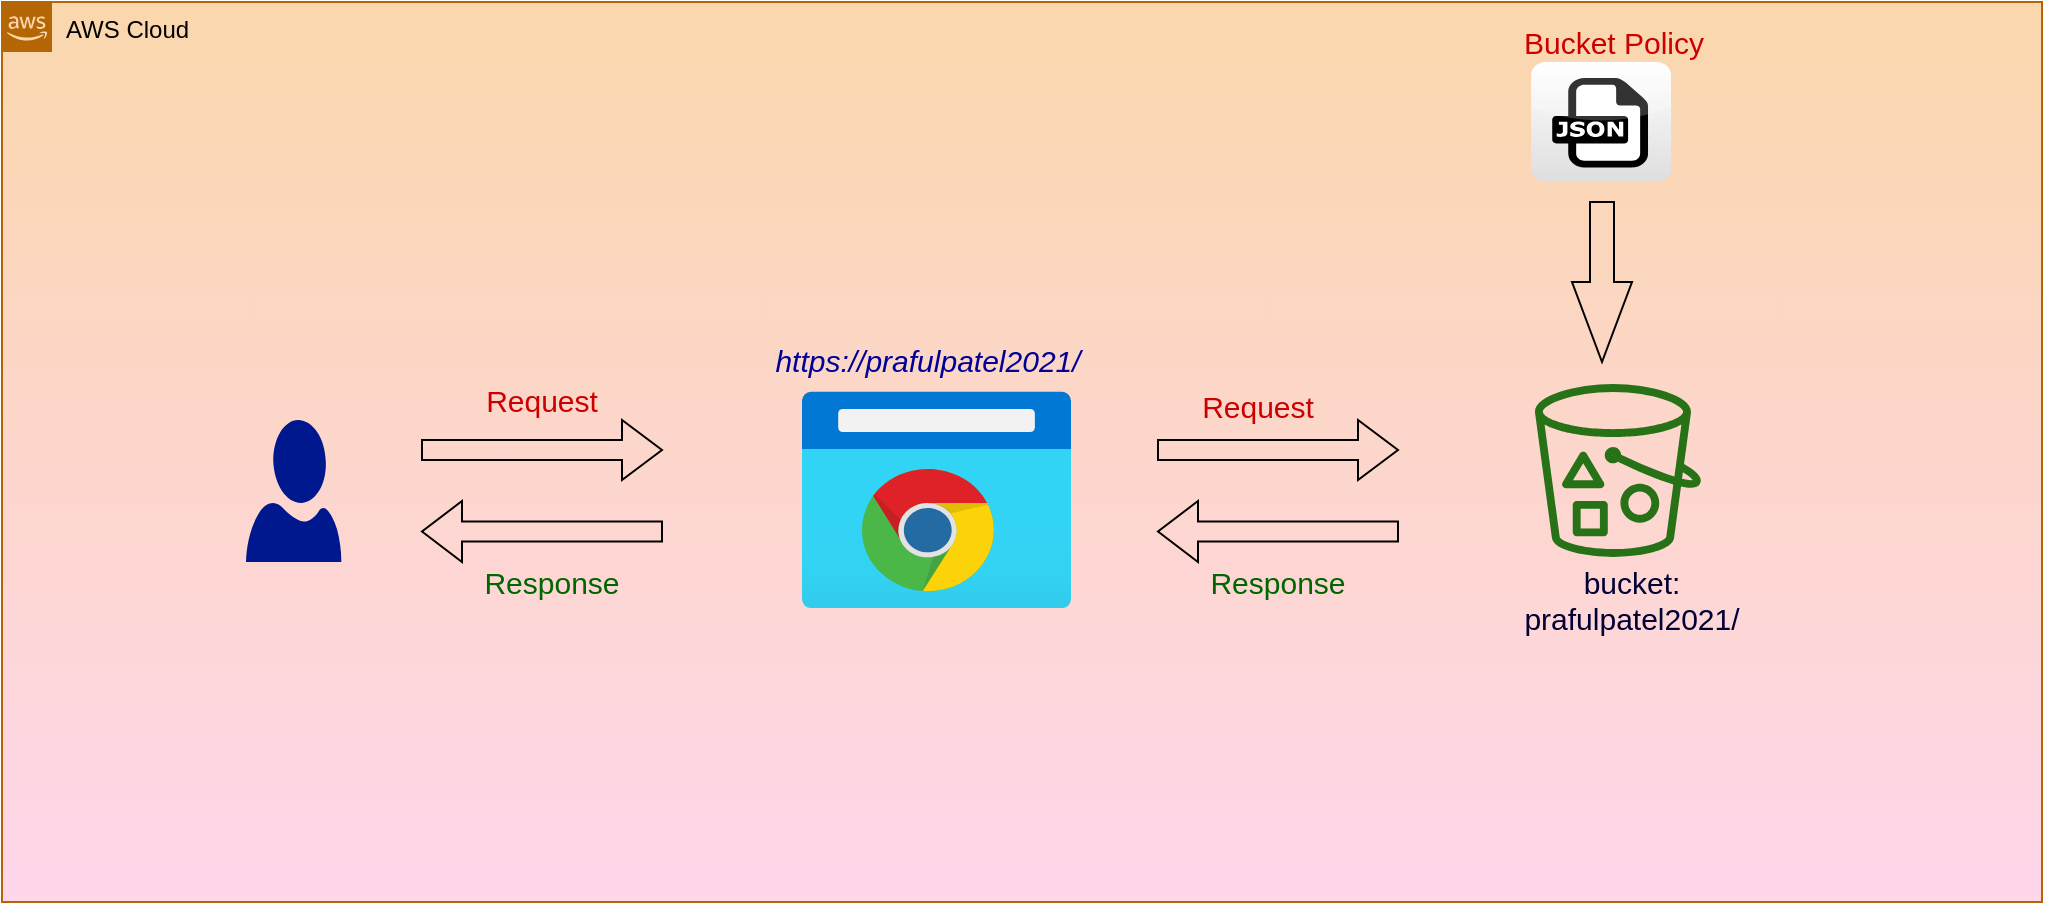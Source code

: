 <mxfile version="14.7.6" type="github">
  <diagram id="7mWb_QVSyXpmji1LLNrM" name="Page-1">
    <mxGraphModel dx="1969" dy="772" grid="1" gridSize="10" guides="1" tooltips="1" connect="1" arrows="1" fold="1" page="1" pageScale="1" pageWidth="850" pageHeight="1100" math="0" shadow="0">
      <root>
        <mxCell id="0" />
        <mxCell id="1" parent="0" />
        <mxCell id="ZSu7wK49uFVJS4eU9fQS-1" value="AWS Cloud" style="points=[[0,0],[0.25,0],[0.5,0],[0.75,0],[1,0],[1,0.25],[1,0.5],[1,0.75],[1,1],[0.75,1],[0.5,1],[0.25,1],[0,1],[0,0.75],[0,0.5],[0,0.25]];outlineConnect=0;html=1;whiteSpace=wrap;fontSize=12;fontStyle=0;shape=mxgraph.aws4.group;grIcon=mxgraph.aws4.group_aws_cloud_alt;verticalAlign=top;align=left;spacingLeft=30;dashed=0;fillColor=#fad7ac;strokeColor=#b46504;gradientDirection=south;gradientColor=#FFD6EB;" parent="1" vertex="1">
          <mxGeometry x="-210" width="1020" height="450" as="geometry" />
        </mxCell>
        <mxCell id="ZSu7wK49uFVJS4eU9fQS-2" value="" style="aspect=fixed;pointerEvents=1;shadow=0;dashed=0;html=1;strokeColor=none;labelPosition=center;verticalLabelPosition=bottom;verticalAlign=top;align=center;fillColor=#00188D;shape=mxgraph.azure.user" parent="1" vertex="1">
          <mxGeometry x="-88" y="209" width="47.67" height="71" as="geometry" />
        </mxCell>
        <mxCell id="ZSu7wK49uFVJS4eU9fQS-3" value="" style="outlineConnect=0;fontColor=#232F3E;gradientColor=none;fillColor=#277116;strokeColor=none;dashed=0;verticalLabelPosition=bottom;verticalAlign=top;align=center;html=1;fontSize=12;fontStyle=0;aspect=fixed;pointerEvents=1;shape=mxgraph.aws4.bucket_with_objects;" parent="1" vertex="1">
          <mxGeometry x="556.48" y="180" width="83.04" height="108.5" as="geometry" />
        </mxCell>
        <mxCell id="ZSu7wK49uFVJS4eU9fQS-4" value="" style="dashed=0;outlineConnect=0;html=1;align=center;labelPosition=center;verticalLabelPosition=bottom;verticalAlign=top;shape=mxgraph.webicons.json;gradientColor=#DFDEDE" parent="1" vertex="1">
          <mxGeometry x="554.52" y="30" width="70" height="60" as="geometry" />
        </mxCell>
        <mxCell id="ZSu7wK49uFVJS4eU9fQS-16" value="" style="aspect=fixed;html=1;points=[];align=center;image;fontSize=12;image=img/lib/azure2/general/Browser.svg;" parent="1" vertex="1">
          <mxGeometry x="190" y="180" width="134.52" height="137.92" as="geometry" />
        </mxCell>
        <mxCell id="ZSu7wK49uFVJS4eU9fQS-28" value="" style="html=1;shadow=0;dashed=0;align=center;verticalAlign=middle;shape=mxgraph.arrows2.arrow;dy=0.67;dx=20;notch=0;fontSize=26;fillColor=none;" parent="1" vertex="1">
          <mxGeometry y="209" width="120" height="30" as="geometry" />
        </mxCell>
        <mxCell id="ZSu7wK49uFVJS4eU9fQS-29" value="" style="html=1;shadow=0;dashed=0;align=center;verticalAlign=middle;shape=mxgraph.arrows2.arrow;dy=0.67;dx=20;notch=0;fontSize=26;fillColor=none;" parent="1" vertex="1">
          <mxGeometry x="368" y="209" width="120" height="30" as="geometry" />
        </mxCell>
        <mxCell id="ZSu7wK49uFVJS4eU9fQS-34" value="" style="html=1;shadow=0;dashed=0;align=center;verticalAlign=middle;shape=mxgraph.arrows2.arrow;dy=0.67;dx=20;notch=0;fontSize=26;fillColor=none;rotation=-180;" parent="1" vertex="1">
          <mxGeometry y="249.5" width="120" height="30.5" as="geometry" />
        </mxCell>
        <mxCell id="ZSu7wK49uFVJS4eU9fQS-35" value="" style="html=1;shadow=0;dashed=0;align=center;verticalAlign=middle;shape=mxgraph.arrows2.arrow;dy=0.67;dx=20;notch=0;fontSize=26;fillColor=none;rotation=-180;" parent="1" vertex="1">
          <mxGeometry x="368" y="249.5" width="120" height="30.5" as="geometry" />
        </mxCell>
        <mxCell id="ZSu7wK49uFVJS4eU9fQS-36" value="Request" style="text;html=1;strokeColor=none;fillColor=none;align=center;verticalAlign=middle;whiteSpace=wrap;rounded=0;fontSize=15;fontColor=#CC0000;" parent="1" vertex="1">
          <mxGeometry x="15" y="189" width="90" height="20" as="geometry" />
        </mxCell>
        <mxCell id="ZSu7wK49uFVJS4eU9fQS-37" value="Request" style="text;html=1;strokeColor=none;fillColor=none;align=center;verticalAlign=middle;whiteSpace=wrap;rounded=0;fontSize=15;fontColor=#CC0000;" parent="1" vertex="1">
          <mxGeometry x="233" y="191.5" width="370" height="20" as="geometry" />
        </mxCell>
        <mxCell id="ZSu7wK49uFVJS4eU9fQS-38" value="Response" style="text;html=1;strokeColor=none;fillColor=none;align=center;verticalAlign=middle;whiteSpace=wrap;rounded=0;fontSize=15;fontColor=#006600;" parent="1" vertex="1">
          <mxGeometry x="383" y="280" width="90" height="20" as="geometry" />
        </mxCell>
        <mxCell id="ZSu7wK49uFVJS4eU9fQS-39" value="Response" style="text;html=1;strokeColor=none;fillColor=none;align=center;verticalAlign=middle;whiteSpace=wrap;rounded=0;fontSize=15;fontColor=#006600;" parent="1" vertex="1">
          <mxGeometry x="20" y="280" width="90" height="20" as="geometry" />
        </mxCell>
        <mxCell id="ZSu7wK49uFVJS4eU9fQS-40" value="Bucket Policy" style="text;html=1;strokeColor=none;fillColor=none;align=center;verticalAlign=middle;whiteSpace=wrap;rounded=0;fontSize=15;fontColor=#CC0000;" parent="1" vertex="1">
          <mxGeometry x="540.52" y="10" width="110" height="20" as="geometry" />
        </mxCell>
        <mxCell id="ZSu7wK49uFVJS4eU9fQS-46" value="bucket: &lt;br&gt;prafulpatel2021/" style="text;html=1;strokeColor=none;fillColor=none;align=center;verticalAlign=middle;whiteSpace=wrap;rounded=0;fontSize=15;fontColor=#000033;" parent="1" vertex="1">
          <mxGeometry x="419.52" y="288.5" width="370" height="20" as="geometry" />
        </mxCell>
        <mxCell id="ZSu7wK49uFVJS4eU9fQS-50" value="" style="html=1;shadow=0;dashed=0;align=center;verticalAlign=middle;shape=mxgraph.arrows2.arrow;dy=0.6;dx=40;direction=south;notch=0;fontSize=15;fontColor=#000033;fillColor=none;" parent="1" vertex="1">
          <mxGeometry x="575" y="100" width="30" height="80" as="geometry" />
        </mxCell>
        <mxCell id="z7yAeGO7BevoQCHSSR_a-1" value="" style="dashed=0;outlineConnect=0;html=1;align=center;labelPosition=center;verticalLabelPosition=bottom;verticalAlign=top;shape=mxgraph.weblogos.chrome;fontSize=15;fontColor=#000033;fillColor=none;" vertex="1" parent="1">
          <mxGeometry x="220" y="233.53" width="66.77" height="62.45" as="geometry" />
        </mxCell>
        <mxCell id="z7yAeGO7BevoQCHSSR_a-8" value="https://prafulpatel2021/" style="text;html=1;strokeColor=none;fillColor=none;align=center;verticalAlign=middle;whiteSpace=wrap;rounded=0;fontSize=15;fontStyle=2;fontColor=#000099;" vertex="1" parent="1">
          <mxGeometry x="68.39" y="169" width="370" height="20" as="geometry" />
        </mxCell>
      </root>
    </mxGraphModel>
  </diagram>
</mxfile>
